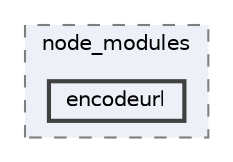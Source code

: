digraph "pkiclassroomrescheduler/src/main/frontend/node_modules/encodeurl"
{
 // LATEX_PDF_SIZE
  bgcolor="transparent";
  edge [fontname=Helvetica,fontsize=10,labelfontname=Helvetica,labelfontsize=10];
  node [fontname=Helvetica,fontsize=10,shape=box,height=0.2,width=0.4];
  compound=true
  subgraph clusterdir_72953eda66ccb3a2722c28e1c3e6c23b {
    graph [ bgcolor="#edf0f7", pencolor="grey50", label="node_modules", fontname=Helvetica,fontsize=10 style="filled,dashed", URL="dir_72953eda66ccb3a2722c28e1c3e6c23b.html",tooltip=""]
  dir_98ce6027be8ac4b006e8c62fe78e5ff3 [label="encodeurl", fillcolor="#edf0f7", color="grey25", style="filled,bold", URL="dir_98ce6027be8ac4b006e8c62fe78e5ff3.html",tooltip=""];
  }
}
